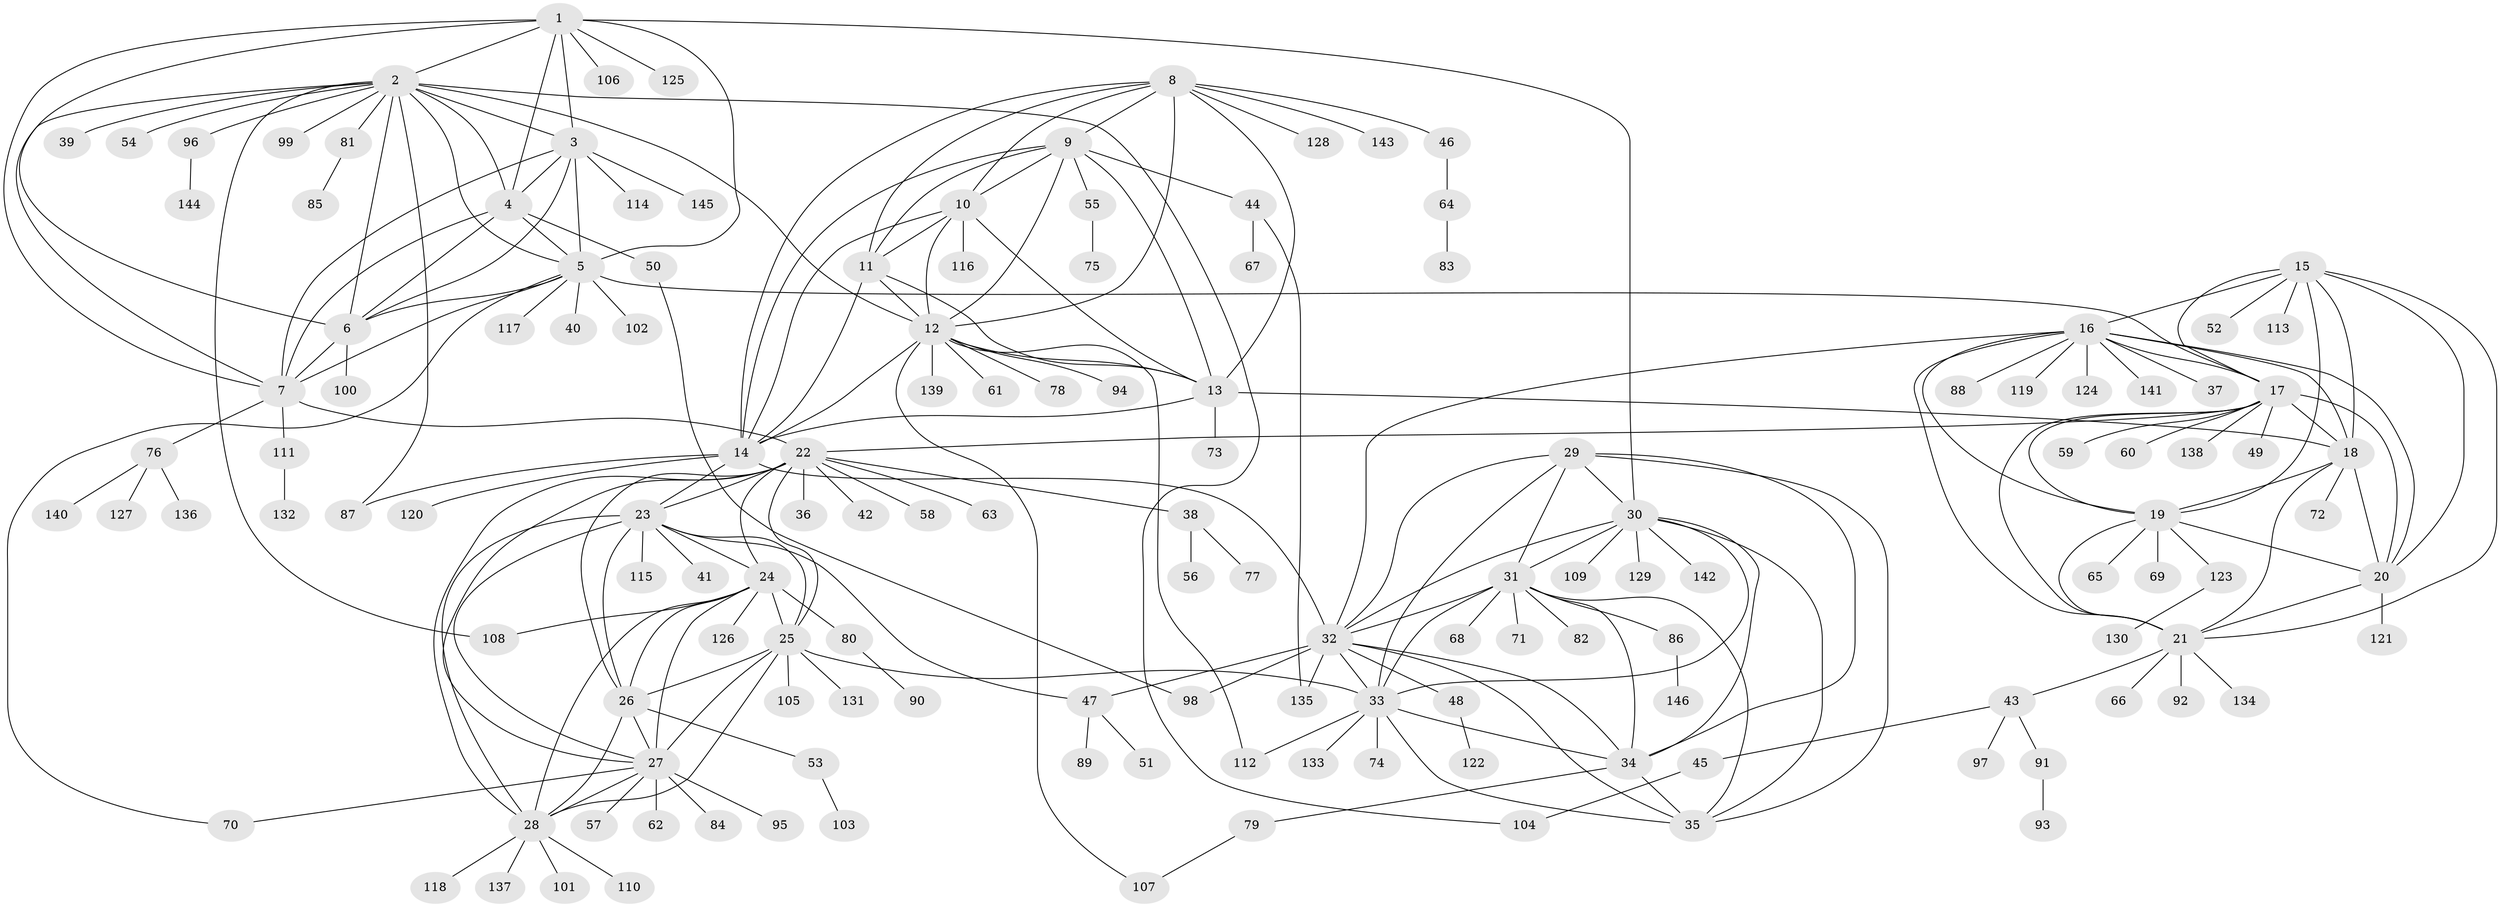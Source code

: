 // coarse degree distribution, {6: 0.06818181818181818, 10: 0.045454545454545456, 5: 0.06818181818181818, 9: 0.06818181818181818, 7: 0.045454545454545456, 2: 0.1590909090909091, 8: 0.09090909090909091, 4: 0.045454545454545456, 1: 0.3409090909090909, 3: 0.06818181818181818}
// Generated by graph-tools (version 1.1) at 2025/52/03/04/25 22:52:27]
// undirected, 146 vertices, 235 edges
graph export_dot {
  node [color=gray90,style=filled];
  1;
  2;
  3;
  4;
  5;
  6;
  7;
  8;
  9;
  10;
  11;
  12;
  13;
  14;
  15;
  16;
  17;
  18;
  19;
  20;
  21;
  22;
  23;
  24;
  25;
  26;
  27;
  28;
  29;
  30;
  31;
  32;
  33;
  34;
  35;
  36;
  37;
  38;
  39;
  40;
  41;
  42;
  43;
  44;
  45;
  46;
  47;
  48;
  49;
  50;
  51;
  52;
  53;
  54;
  55;
  56;
  57;
  58;
  59;
  60;
  61;
  62;
  63;
  64;
  65;
  66;
  67;
  68;
  69;
  70;
  71;
  72;
  73;
  74;
  75;
  76;
  77;
  78;
  79;
  80;
  81;
  82;
  83;
  84;
  85;
  86;
  87;
  88;
  89;
  90;
  91;
  92;
  93;
  94;
  95;
  96;
  97;
  98;
  99;
  100;
  101;
  102;
  103;
  104;
  105;
  106;
  107;
  108;
  109;
  110;
  111;
  112;
  113;
  114;
  115;
  116;
  117;
  118;
  119;
  120;
  121;
  122;
  123;
  124;
  125;
  126;
  127;
  128;
  129;
  130;
  131;
  132;
  133;
  134;
  135;
  136;
  137;
  138;
  139;
  140;
  141;
  142;
  143;
  144;
  145;
  146;
  1 -- 2;
  1 -- 3;
  1 -- 4;
  1 -- 5;
  1 -- 6;
  1 -- 7;
  1 -- 30;
  1 -- 106;
  1 -- 125;
  2 -- 3;
  2 -- 4;
  2 -- 5;
  2 -- 6;
  2 -- 7;
  2 -- 12;
  2 -- 39;
  2 -- 54;
  2 -- 81;
  2 -- 87;
  2 -- 96;
  2 -- 99;
  2 -- 104;
  2 -- 108;
  3 -- 4;
  3 -- 5;
  3 -- 6;
  3 -- 7;
  3 -- 114;
  3 -- 145;
  4 -- 5;
  4 -- 6;
  4 -- 7;
  4 -- 50;
  5 -- 6;
  5 -- 7;
  5 -- 17;
  5 -- 40;
  5 -- 70;
  5 -- 102;
  5 -- 117;
  6 -- 7;
  6 -- 100;
  7 -- 22;
  7 -- 76;
  7 -- 111;
  8 -- 9;
  8 -- 10;
  8 -- 11;
  8 -- 12;
  8 -- 13;
  8 -- 14;
  8 -- 46;
  8 -- 128;
  8 -- 143;
  9 -- 10;
  9 -- 11;
  9 -- 12;
  9 -- 13;
  9 -- 14;
  9 -- 44;
  9 -- 55;
  10 -- 11;
  10 -- 12;
  10 -- 13;
  10 -- 14;
  10 -- 116;
  11 -- 12;
  11 -- 13;
  11 -- 14;
  12 -- 13;
  12 -- 14;
  12 -- 61;
  12 -- 78;
  12 -- 94;
  12 -- 107;
  12 -- 112;
  12 -- 139;
  13 -- 14;
  13 -- 18;
  13 -- 73;
  14 -- 23;
  14 -- 32;
  14 -- 87;
  14 -- 120;
  15 -- 16;
  15 -- 17;
  15 -- 18;
  15 -- 19;
  15 -- 20;
  15 -- 21;
  15 -- 52;
  15 -- 113;
  16 -- 17;
  16 -- 18;
  16 -- 19;
  16 -- 20;
  16 -- 21;
  16 -- 32;
  16 -- 37;
  16 -- 88;
  16 -- 119;
  16 -- 124;
  16 -- 141;
  17 -- 18;
  17 -- 19;
  17 -- 20;
  17 -- 21;
  17 -- 22;
  17 -- 49;
  17 -- 59;
  17 -- 60;
  17 -- 138;
  18 -- 19;
  18 -- 20;
  18 -- 21;
  18 -- 72;
  19 -- 20;
  19 -- 21;
  19 -- 65;
  19 -- 69;
  19 -- 123;
  20 -- 21;
  20 -- 121;
  21 -- 43;
  21 -- 66;
  21 -- 92;
  21 -- 134;
  22 -- 23;
  22 -- 24;
  22 -- 25;
  22 -- 26;
  22 -- 27;
  22 -- 28;
  22 -- 36;
  22 -- 38;
  22 -- 42;
  22 -- 58;
  22 -- 63;
  23 -- 24;
  23 -- 25;
  23 -- 26;
  23 -- 27;
  23 -- 28;
  23 -- 41;
  23 -- 47;
  23 -- 115;
  24 -- 25;
  24 -- 26;
  24 -- 27;
  24 -- 28;
  24 -- 80;
  24 -- 108;
  24 -- 126;
  25 -- 26;
  25 -- 27;
  25 -- 28;
  25 -- 33;
  25 -- 105;
  25 -- 131;
  26 -- 27;
  26 -- 28;
  26 -- 53;
  27 -- 28;
  27 -- 57;
  27 -- 62;
  27 -- 70;
  27 -- 84;
  27 -- 95;
  28 -- 101;
  28 -- 110;
  28 -- 118;
  28 -- 137;
  29 -- 30;
  29 -- 31;
  29 -- 32;
  29 -- 33;
  29 -- 34;
  29 -- 35;
  30 -- 31;
  30 -- 32;
  30 -- 33;
  30 -- 34;
  30 -- 35;
  30 -- 109;
  30 -- 129;
  30 -- 142;
  31 -- 32;
  31 -- 33;
  31 -- 34;
  31 -- 35;
  31 -- 68;
  31 -- 71;
  31 -- 82;
  31 -- 86;
  32 -- 33;
  32 -- 34;
  32 -- 35;
  32 -- 47;
  32 -- 48;
  32 -- 98;
  32 -- 135;
  33 -- 34;
  33 -- 35;
  33 -- 74;
  33 -- 112;
  33 -- 133;
  34 -- 35;
  34 -- 79;
  38 -- 56;
  38 -- 77;
  43 -- 45;
  43 -- 91;
  43 -- 97;
  44 -- 67;
  44 -- 135;
  45 -- 104;
  46 -- 64;
  47 -- 51;
  47 -- 89;
  48 -- 122;
  50 -- 98;
  53 -- 103;
  55 -- 75;
  64 -- 83;
  76 -- 127;
  76 -- 136;
  76 -- 140;
  79 -- 107;
  80 -- 90;
  81 -- 85;
  86 -- 146;
  91 -- 93;
  96 -- 144;
  111 -- 132;
  123 -- 130;
}
